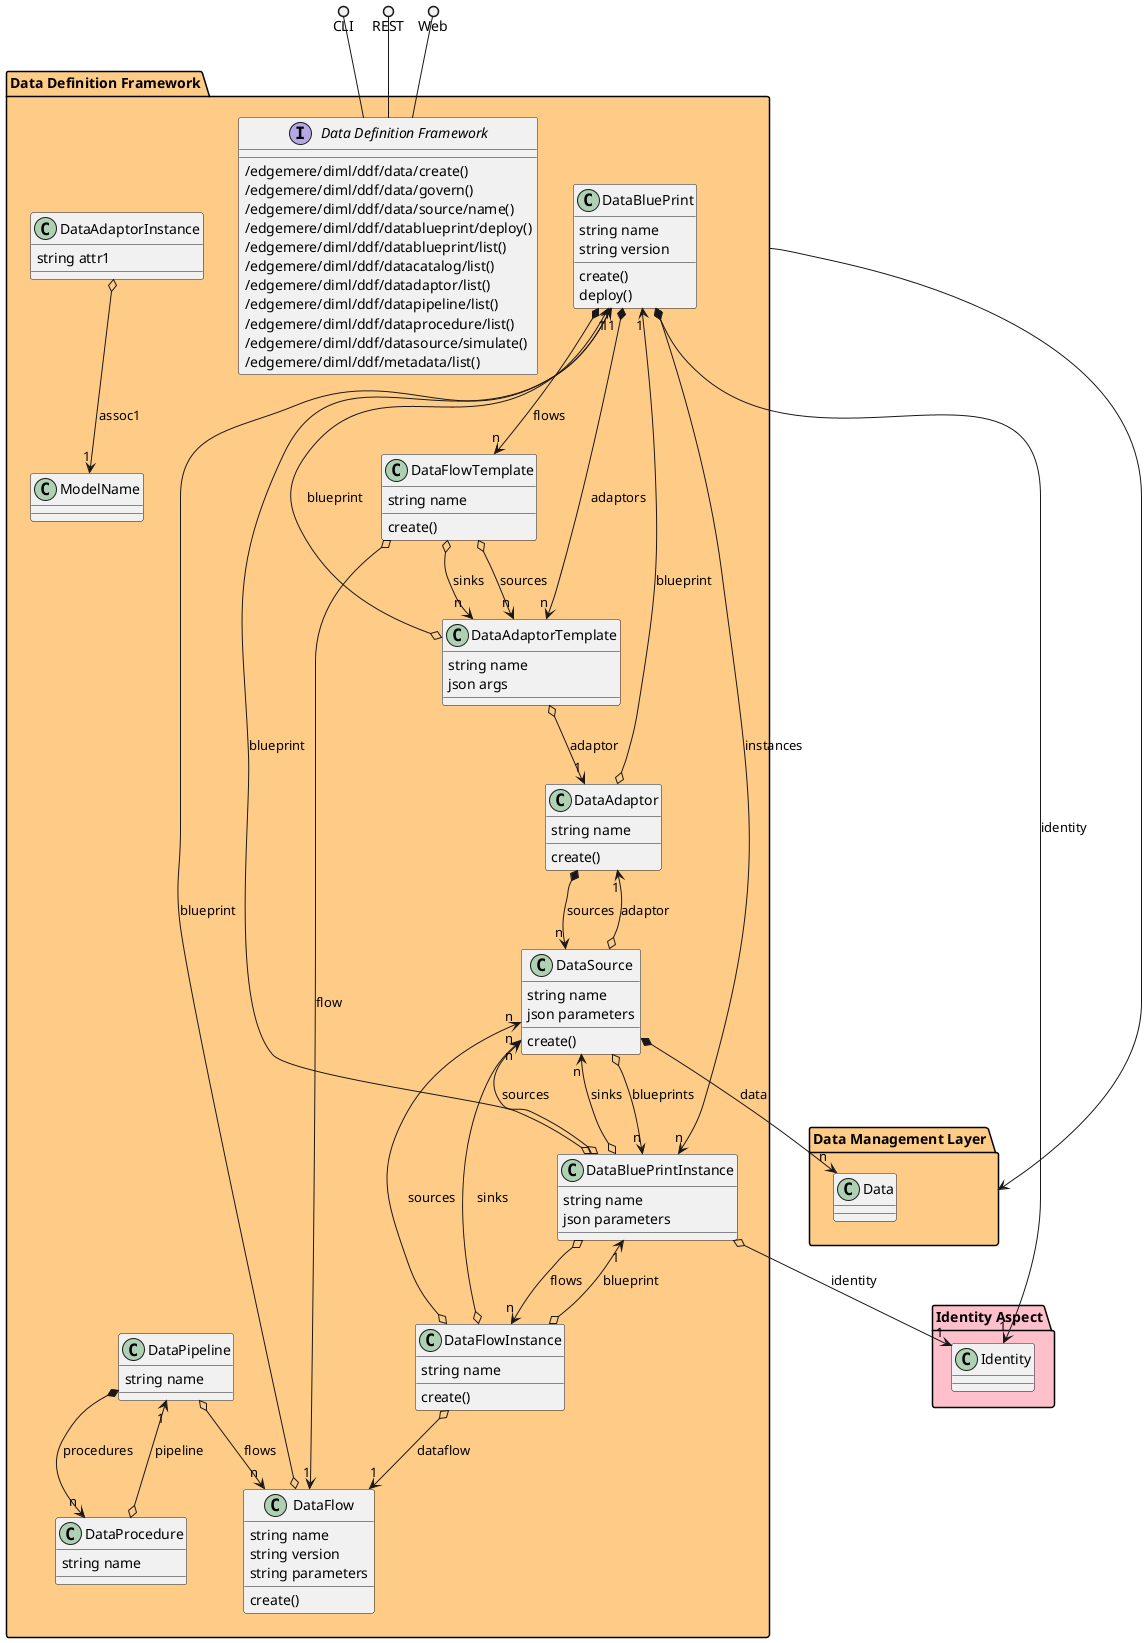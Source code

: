 @startuml


package "Data Management Layer" #ffcc88 {
    
        class Data {
        }
    }

package "Data Definition Framework" #ffcc88 {
    
        class DataBluePrint {
        }
    
        class DataSource {
        }
    
        class DataAdaptor {
        }
    
        class DataAdaptorTemplate {
        }
    
        class DataFlowTemplate {
        }
    
        class DataBluePrintInstance {
        }
    
        class DataFlowInstance {
        }
    
        class DataFlow {
        }
    
        class DataProcedure {
        }
    
        class DataPipeline {
        }
    }

package "Identity Aspect" #pink {
    
        class Identity {
        }
    }


package "Data Definition Framework" #ffcc88 {

    interface "Data Definition Framework" as i {
            /edgemere/diml/ddf/data/create()
            /edgemere/diml/ddf/data/govern()
            /edgemere/diml/ddf/data/source/name()
            /edgemere/diml/ddf/datablueprint/deploy()
            /edgemere/diml/ddf/datablueprint/list()
            /edgemere/diml/ddf/datacatalog/list()
            /edgemere/diml/ddf/datadaptor/list()
            /edgemere/diml/ddf/datapipeline/list()
            /edgemere/diml/ddf/dataprocedure/list()
            /edgemere/diml/ddf/datasource/simulate()
            /edgemere/diml/ddf/metadata/list()
    
    }
}

CLI ()-- i
REST ()-- i
Web ()-- i

package "Data Definition Framework" #ffcc88 {
        class "DataAdaptor" {
                 string name
                             create()
            }
                DataAdaptor o--> "1" DataBluePrint : blueprint
                        DataAdaptor *--> "n" DataSource : sources
            
    
    class "DataAdaptorInstance" {
                 string attr1
                    }
                DataAdaptorInstance o--> "1" ModelName : assoc1
            
    
    class "DataAdaptorTemplate" {
                 string name
                 json args
                    }
                DataAdaptorTemplate o--> "1" DataAdaptor : adaptor
                        DataAdaptorTemplate o--> "1" DataBluePrint : blueprint
            
    
    class "DataBluePrint" {
                 string name
                 string version
                             create()
                     deploy()
            }
                DataBluePrint *--> "n" DataAdaptorTemplate : adaptors
                        DataBluePrint o--> "1" Identity : identity
                        DataBluePrint *--> "n" DataFlowTemplate : flows
                        DataBluePrint *--> "n" DataBluePrintInstance : instances
            
    
    class "DataBluePrintInstance" {
                 string name
                 json parameters
                    }
                DataBluePrintInstance o--> "n" DataSource : sources
                        DataBluePrintInstance o--> "n" DataSource : sinks
                        DataBluePrintInstance o--> "n" DataFlowInstance : flows
                        DataBluePrintInstance o--> "1" Identity : identity
                        DataBluePrintInstance o--> "1" DataBluePrint : blueprint
            
    
    class "DataFlow" {
                 string name
                 string version
                 string parameters
                             create()
            }
                DataFlow o--> "1" DataBluePrint : blueprint
            
    
    class "DataFlowInstance" {
                 string name
                             create()
            }
                DataFlowInstance o--> "1" DataBluePrintInstance : blueprint
                        DataFlowInstance o--> "1" DataFlow : dataflow
                        DataFlowInstance o--> "n" DataSource : sinks
                        DataFlowInstance o--> "n" DataSource : sources
            
    
    class "DataFlowTemplate" {
                 string name
                             create()
            }
                DataFlowTemplate o--> "1" DataFlow : flow
                        DataFlowTemplate o--> "n" DataAdaptorTemplate : sources
                        DataFlowTemplate o--> "n" DataAdaptorTemplate : sinks
            
    
    class "DataPipeline" {
                 string name
                    }
                DataPipeline *--> "n" DataProcedure : procedures
                        DataPipeline o--> "n" DataFlow : flows
            
    
    class "DataProcedure" {
                 string name
                    }
                DataProcedure o--> "1" DataPipeline : pipeline
            
    
    class "DataSource" {
                 string name
                 json parameters
                             create()
            }
                DataSource o--> "n" DataBluePrintInstance : blueprints
                        DataSource o--> "1" DataAdaptor : adaptor
                        DataSource *--> "n" Data : data
            
    

}


    "Data Definition Framework" --> "Data Management Layer"


@enduml
